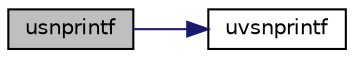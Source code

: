 digraph "usnprintf"
{
  edge [fontname="Helvetica",fontsize="10",labelfontname="Helvetica",labelfontsize="10"];
  node [fontname="Helvetica",fontsize="10",shape=record];
  rankdir="LR";
  Node1 [label="usnprintf",height=0.2,width=0.4,color="black", fillcolor="grey75", style="filled" fontcolor="black"];
  Node1 -> Node2 [color="midnightblue",fontsize="10",style="solid",fontname="Helvetica"];
  Node2 [label="uvsnprintf",height=0.2,width=0.4,color="black", fillcolor="white", style="filled",URL="$group__ustdlib__api.html#gad3b713ceeb82516ed0373e7d4343d6e9"];
}
